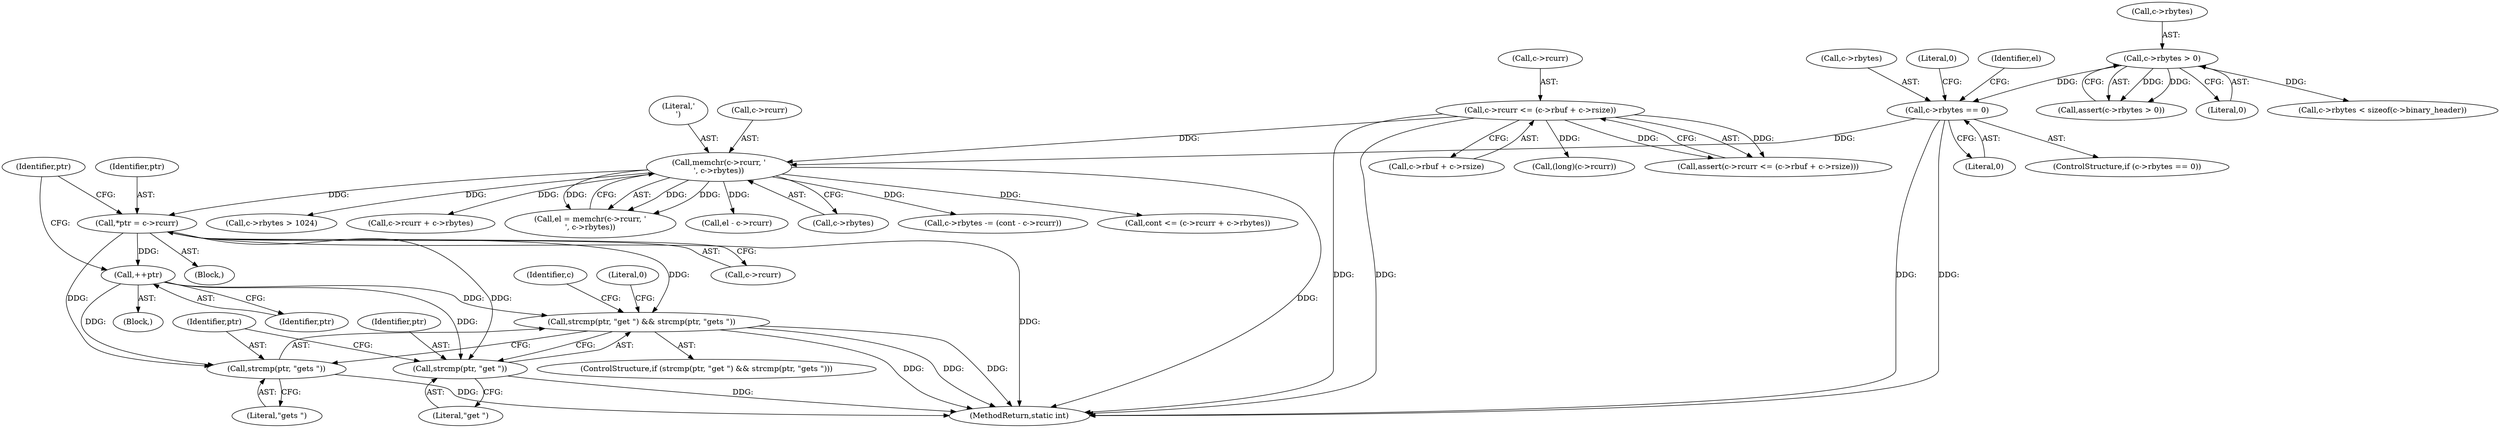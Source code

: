 digraph "0_memcached_75cc83685e103bc8ba380a57468c8f04413033f9@pointer" {
"1000515" [label="(Call,++ptr)"];
"1000504" [label="(Call,*ptr = c->rcurr)"];
"1000484" [label="(Call,memchr(c->rcurr, '\n', c->rbytes))"];
"1000115" [label="(Call,c->rcurr <= (c->rbuf + c->rsize))"];
"1000475" [label="(Call,c->rbytes == 0)"];
"1000127" [label="(Call,c->rbytes > 0)"];
"1000518" [label="(Call,strcmp(ptr, \"get \") && strcmp(ptr, \"gets \"))"];
"1000519" [label="(Call,strcmp(ptr, \"get \"))"];
"1000522" [label="(Call,strcmp(ptr, \"gets \"))"];
"1000497" [label="(Call,c->rbytes > 1024)"];
"1000119" [label="(Call,c->rbuf + c->rsize)"];
"1000603" [label="(MethodReturn,static int)"];
"1000518" [label="(Call,strcmp(ptr, \"get \") && strcmp(ptr, \"gets \"))"];
"1000563" [label="(Call,c->rcurr + c->rbytes)"];
"1000520" [label="(Identifier,ptr)"];
"1000128" [label="(Call,c->rbytes)"];
"1000116" [label="(Call,c->rcurr)"];
"1000532" [label="(Literal,0)"];
"1000475" [label="(Call,c->rbytes == 0)"];
"1000115" [label="(Call,c->rcurr <= (c->rbuf + c->rsize))"];
"1000482" [label="(Call,el = memchr(c->rcurr, '\n', c->rbytes))"];
"1000484" [label="(Call,memchr(c->rcurr, '\n', c->rbytes))"];
"1000476" [label="(Call,c->rbytes)"];
"1000481" [label="(Literal,0)"];
"1000127" [label="(Call,c->rbytes > 0)"];
"1000517" [label="(ControlStructure,if (strcmp(ptr, \"get \") && strcmp(ptr, \"gets \")))"];
"1000506" [label="(Call,c->rcurr)"];
"1000211" [label="(Call,(long)(c->rcurr))"];
"1000541" [label="(Call,el - c->rcurr)"];
"1000516" [label="(Identifier,ptr)"];
"1000514" [label="(Block,)"];
"1000489" [label="(Call,c->rbytes)"];
"1000502" [label="(Block,)"];
"1000527" [label="(Identifier,c)"];
"1000131" [label="(Literal,0)"];
"1000504" [label="(Call,*ptr = c->rcurr)"];
"1000523" [label="(Identifier,ptr)"];
"1000519" [label="(Call,strcmp(ptr, \"get \"))"];
"1000483" [label="(Identifier,el)"];
"1000195" [label="(Call,c->rbytes < sizeof(c->binary_header))"];
"1000114" [label="(Call,assert(c->rcurr <= (c->rbuf + c->rsize)))"];
"1000485" [label="(Call,c->rcurr)"];
"1000575" [label="(Call,c->rbytes -= (cont - c->rcurr))"];
"1000126" [label="(Call,assert(c->rbytes > 0))"];
"1000512" [label="(Identifier,ptr)"];
"1000488" [label="(Literal,'\n')"];
"1000561" [label="(Call,cont <= (c->rcurr + c->rbytes))"];
"1000505" [label="(Identifier,ptr)"];
"1000479" [label="(Literal,0)"];
"1000521" [label="(Literal,\"get \")"];
"1000515" [label="(Call,++ptr)"];
"1000474" [label="(ControlStructure,if (c->rbytes == 0))"];
"1000524" [label="(Literal,\"gets \")"];
"1000522" [label="(Call,strcmp(ptr, \"gets \"))"];
"1000515" -> "1000514"  [label="AST: "];
"1000515" -> "1000516"  [label="CFG: "];
"1000516" -> "1000515"  [label="AST: "];
"1000512" -> "1000515"  [label="CFG: "];
"1000504" -> "1000515"  [label="DDG: "];
"1000515" -> "1000518"  [label="DDG: "];
"1000515" -> "1000519"  [label="DDG: "];
"1000515" -> "1000522"  [label="DDG: "];
"1000504" -> "1000502"  [label="AST: "];
"1000504" -> "1000506"  [label="CFG: "];
"1000505" -> "1000504"  [label="AST: "];
"1000506" -> "1000504"  [label="AST: "];
"1000512" -> "1000504"  [label="CFG: "];
"1000504" -> "1000603"  [label="DDG: "];
"1000484" -> "1000504"  [label="DDG: "];
"1000504" -> "1000518"  [label="DDG: "];
"1000504" -> "1000519"  [label="DDG: "];
"1000504" -> "1000522"  [label="DDG: "];
"1000484" -> "1000482"  [label="AST: "];
"1000484" -> "1000489"  [label="CFG: "];
"1000485" -> "1000484"  [label="AST: "];
"1000488" -> "1000484"  [label="AST: "];
"1000489" -> "1000484"  [label="AST: "];
"1000482" -> "1000484"  [label="CFG: "];
"1000484" -> "1000603"  [label="DDG: "];
"1000484" -> "1000482"  [label="DDG: "];
"1000484" -> "1000482"  [label="DDG: "];
"1000484" -> "1000482"  [label="DDG: "];
"1000115" -> "1000484"  [label="DDG: "];
"1000475" -> "1000484"  [label="DDG: "];
"1000484" -> "1000497"  [label="DDG: "];
"1000484" -> "1000541"  [label="DDG: "];
"1000484" -> "1000561"  [label="DDG: "];
"1000484" -> "1000563"  [label="DDG: "];
"1000484" -> "1000575"  [label="DDG: "];
"1000115" -> "1000114"  [label="AST: "];
"1000115" -> "1000119"  [label="CFG: "];
"1000116" -> "1000115"  [label="AST: "];
"1000119" -> "1000115"  [label="AST: "];
"1000114" -> "1000115"  [label="CFG: "];
"1000115" -> "1000603"  [label="DDG: "];
"1000115" -> "1000603"  [label="DDG: "];
"1000115" -> "1000114"  [label="DDG: "];
"1000115" -> "1000114"  [label="DDG: "];
"1000115" -> "1000211"  [label="DDG: "];
"1000475" -> "1000474"  [label="AST: "];
"1000475" -> "1000479"  [label="CFG: "];
"1000476" -> "1000475"  [label="AST: "];
"1000479" -> "1000475"  [label="AST: "];
"1000481" -> "1000475"  [label="CFG: "];
"1000483" -> "1000475"  [label="CFG: "];
"1000475" -> "1000603"  [label="DDG: "];
"1000475" -> "1000603"  [label="DDG: "];
"1000127" -> "1000475"  [label="DDG: "];
"1000127" -> "1000126"  [label="AST: "];
"1000127" -> "1000131"  [label="CFG: "];
"1000128" -> "1000127"  [label="AST: "];
"1000131" -> "1000127"  [label="AST: "];
"1000126" -> "1000127"  [label="CFG: "];
"1000127" -> "1000126"  [label="DDG: "];
"1000127" -> "1000126"  [label="DDG: "];
"1000127" -> "1000195"  [label="DDG: "];
"1000518" -> "1000517"  [label="AST: "];
"1000518" -> "1000519"  [label="CFG: "];
"1000518" -> "1000522"  [label="CFG: "];
"1000519" -> "1000518"  [label="AST: "];
"1000522" -> "1000518"  [label="AST: "];
"1000527" -> "1000518"  [label="CFG: "];
"1000532" -> "1000518"  [label="CFG: "];
"1000518" -> "1000603"  [label="DDG: "];
"1000518" -> "1000603"  [label="DDG: "];
"1000518" -> "1000603"  [label="DDG: "];
"1000519" -> "1000521"  [label="CFG: "];
"1000520" -> "1000519"  [label="AST: "];
"1000521" -> "1000519"  [label="AST: "];
"1000523" -> "1000519"  [label="CFG: "];
"1000519" -> "1000603"  [label="DDG: "];
"1000522" -> "1000524"  [label="CFG: "];
"1000523" -> "1000522"  [label="AST: "];
"1000524" -> "1000522"  [label="AST: "];
"1000522" -> "1000603"  [label="DDG: "];
}
